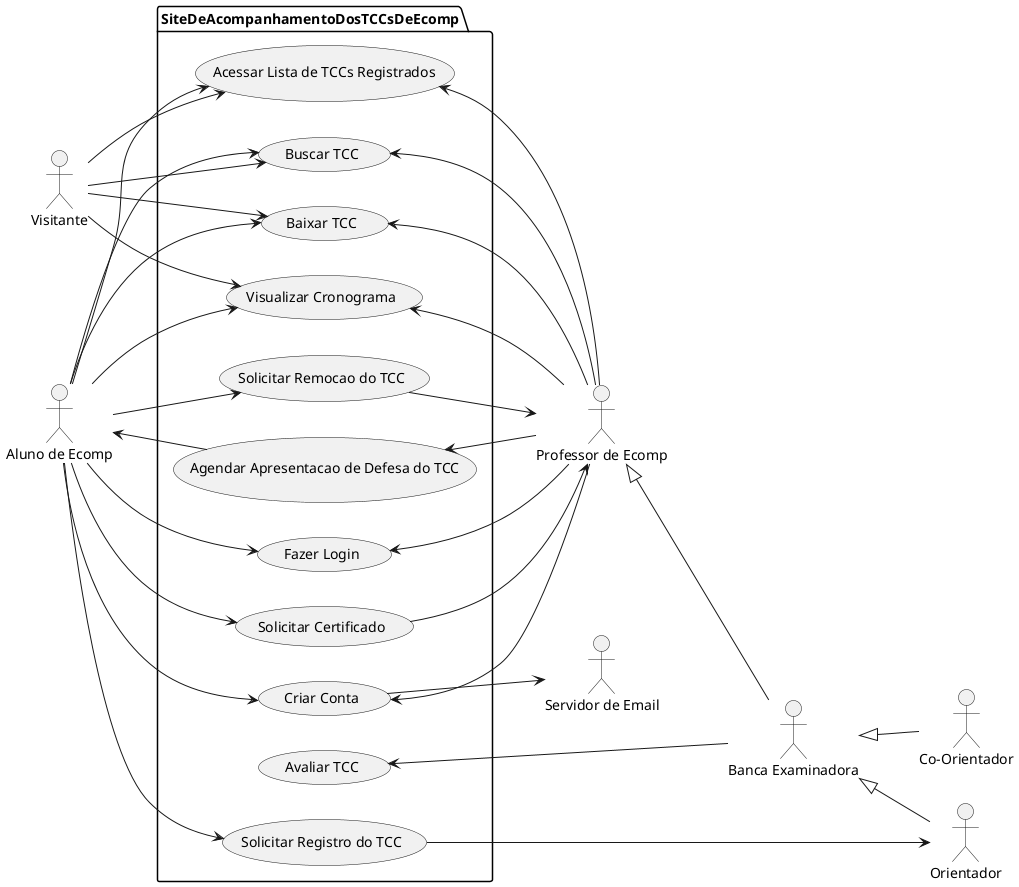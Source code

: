 @startuml Diagrama de Casos de Uso

left to right direction
:Aluno de Ecomp:
:Visitante: 
:Servidor de Email:
:Professor de Ecomp: 
:Orientador:
:Co-Orientador:
:Banca Examinadora:


package SiteDeAcompanhamentoDosTCCsDeEcomp{
    (Criar Conta) 
    (Fazer Login) 
    (Visualizar Cronograma)
    (Solicitar Registro do TCC)
    (Acessar Lista de TCCs Registrados)
    (Baixar TCC)
    (Avaliar TCC)
    (Solicitar Certificado)
    (Agendar Apresentacao de Defesa do TCC)
    (Buscar TCC)
    (Solicitar Remocao do TCC)
}

:Visitante: --> (Visualizar Cronograma)
:Visitante: --> (Acessar Lista de TCCs Registrados)
:Visitante: --> (Baixar TCC)
:Visitante: --> (Buscar TCC)

:Professor de Ecomp: -up-> (Criar Conta)
:Professor de Ecomp: -up-> (Fazer Login)
:Professor de Ecomp: -up-> (Agendar Apresentacao de Defesa do TCC)
:Professor de Ecomp: -up-> (Visualizar Cronograma)
:Professor de Ecomp: -up-> (Acessar Lista de TCCs Registrados)
:Professor de Ecomp: -up-> (Baixar TCC)
:Professor de Ecomp: --> (Buscar TCC)

:Aluno de Ecomp: --> (Criar Conta)
:Aluno de Ecomp: --> (Fazer Login)
:Aluno de Ecomp: --> (Solicitar Certificado)
:Aluno de Ecomp: --> (Visualizar Cronograma)
:Aluno de Ecomp: --> (Baixar TCC)
:Aluno de Ecomp: --> (Acessar Lista de TCCs Registrados)
:Aluno de Ecomp: --> (Solicitar Registro do TCC)
:Aluno de Ecomp: --> (Buscar TCC)
:Aluno de Ecomp: --> (Solicitar Remocao do TCC)

:Orientador: -up-|> :Banca Examinadora:
:Co-Orientador: -up-|> :Banca Examinadora:
:Banca Examinadora: -up-|> :Professor de Ecomp:
:Banca Examinadora: --> (Avaliar TCC)

(Agendar Apresentacao de Defesa do TCC) --> :Aluno de Ecomp:
(Criar Conta) --> :Servidor de Email:
(Solicitar Registro do TCC) --> :Orientador:
(Solicitar Certificado) --> :Professor de Ecomp:
(Solicitar Remocao do TCC) --> :Professor de Ecomp:

@enduml